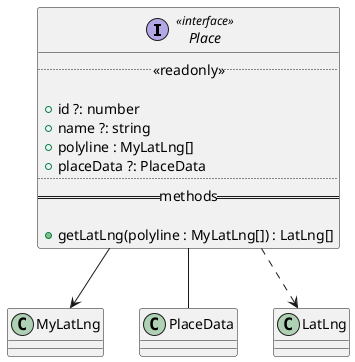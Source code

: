 @startuml Place Diagram
interface Place <<interface>> {
  ..<<readonly>>..

  + id ?: number
  + name ?: string
  + polyline : MyLatLng[]
  + placeData ?: PlaceData
  ....
  == methods ==

  + getLatLng(polyline : MyLatLng[]) : LatLng[]
}

Place --> MyLatLng
Place -- PlaceData
Place ..> LatLng
@enduml
